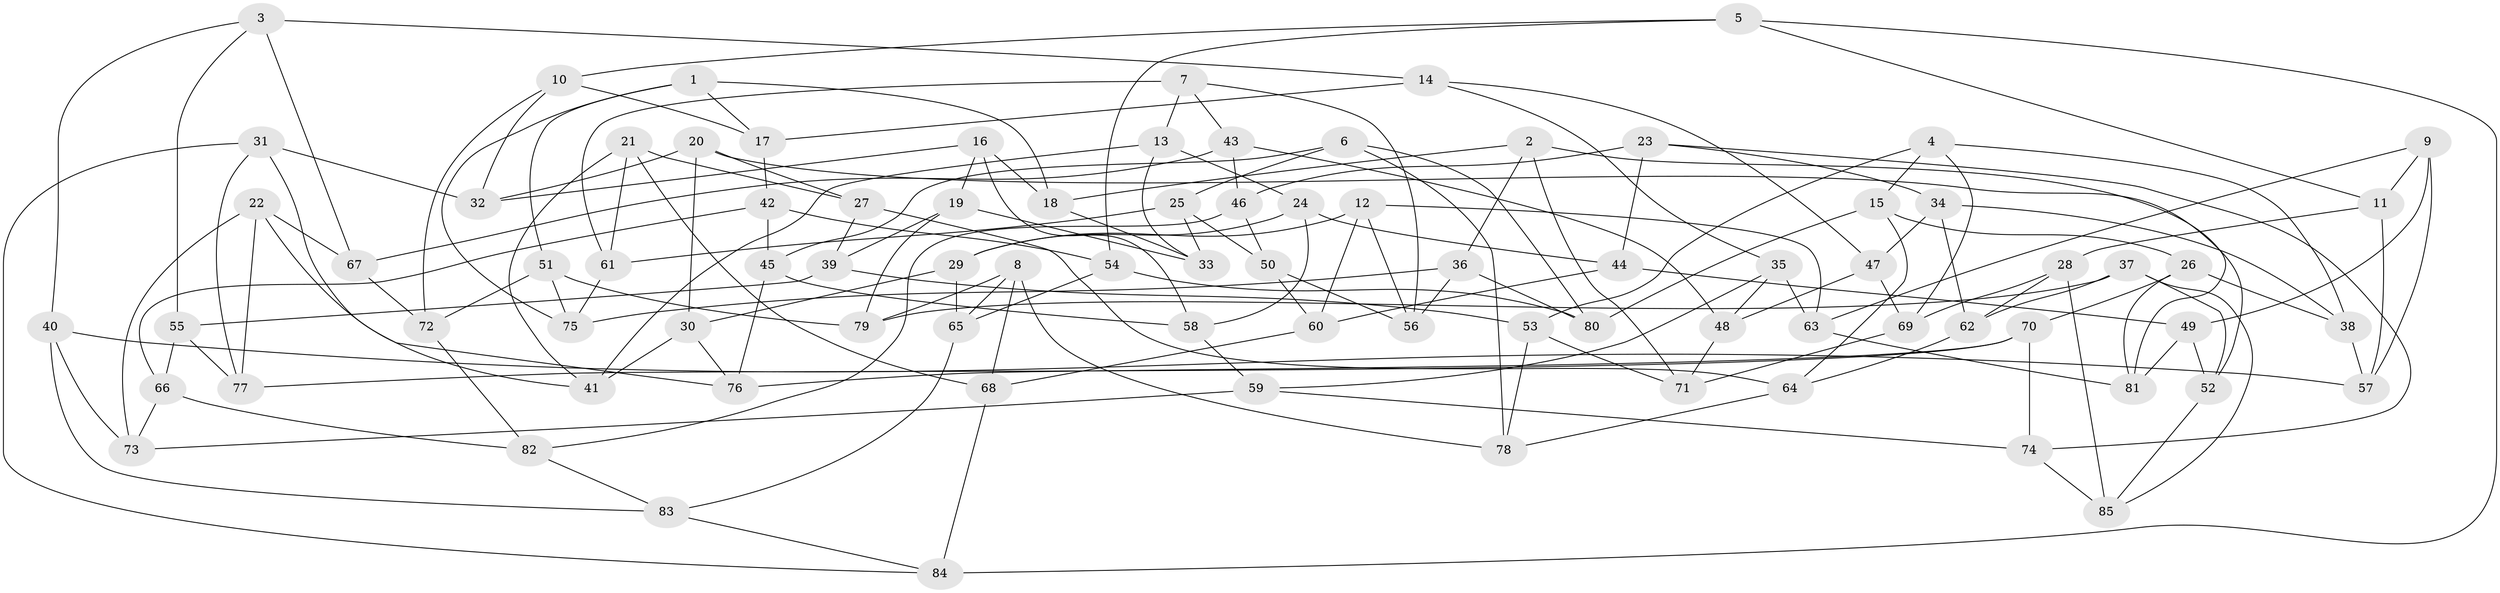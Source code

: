 // Generated by graph-tools (version 1.1) at 2025/03/03/09/25 03:03:06]
// undirected, 85 vertices, 170 edges
graph export_dot {
graph [start="1"]
  node [color=gray90,style=filled];
  1;
  2;
  3;
  4;
  5;
  6;
  7;
  8;
  9;
  10;
  11;
  12;
  13;
  14;
  15;
  16;
  17;
  18;
  19;
  20;
  21;
  22;
  23;
  24;
  25;
  26;
  27;
  28;
  29;
  30;
  31;
  32;
  33;
  34;
  35;
  36;
  37;
  38;
  39;
  40;
  41;
  42;
  43;
  44;
  45;
  46;
  47;
  48;
  49;
  50;
  51;
  52;
  53;
  54;
  55;
  56;
  57;
  58;
  59;
  60;
  61;
  62;
  63;
  64;
  65;
  66;
  67;
  68;
  69;
  70;
  71;
  72;
  73;
  74;
  75;
  76;
  77;
  78;
  79;
  80;
  81;
  82;
  83;
  84;
  85;
  1 -- 51;
  1 -- 18;
  1 -- 17;
  1 -- 75;
  2 -- 36;
  2 -- 81;
  2 -- 71;
  2 -- 18;
  3 -- 40;
  3 -- 14;
  3 -- 55;
  3 -- 67;
  4 -- 15;
  4 -- 69;
  4 -- 38;
  4 -- 53;
  5 -- 84;
  5 -- 10;
  5 -- 11;
  5 -- 54;
  6 -- 25;
  6 -- 78;
  6 -- 80;
  6 -- 45;
  7 -- 56;
  7 -- 13;
  7 -- 43;
  7 -- 61;
  8 -- 78;
  8 -- 68;
  8 -- 79;
  8 -- 65;
  9 -- 49;
  9 -- 63;
  9 -- 57;
  9 -- 11;
  10 -- 32;
  10 -- 17;
  10 -- 72;
  11 -- 28;
  11 -- 57;
  12 -- 56;
  12 -- 63;
  12 -- 60;
  12 -- 29;
  13 -- 33;
  13 -- 41;
  13 -- 24;
  14 -- 47;
  14 -- 35;
  14 -- 17;
  15 -- 26;
  15 -- 64;
  15 -- 80;
  16 -- 32;
  16 -- 18;
  16 -- 58;
  16 -- 19;
  17 -- 42;
  18 -- 33;
  19 -- 33;
  19 -- 39;
  19 -- 79;
  20 -- 52;
  20 -- 32;
  20 -- 27;
  20 -- 30;
  21 -- 27;
  21 -- 61;
  21 -- 41;
  21 -- 68;
  22 -- 73;
  22 -- 67;
  22 -- 77;
  22 -- 76;
  23 -- 74;
  23 -- 46;
  23 -- 44;
  23 -- 34;
  24 -- 29;
  24 -- 44;
  24 -- 58;
  25 -- 61;
  25 -- 33;
  25 -- 50;
  26 -- 81;
  26 -- 70;
  26 -- 38;
  27 -- 64;
  27 -- 39;
  28 -- 69;
  28 -- 62;
  28 -- 85;
  29 -- 65;
  29 -- 30;
  30 -- 41;
  30 -- 76;
  31 -- 41;
  31 -- 84;
  31 -- 77;
  31 -- 32;
  34 -- 62;
  34 -- 47;
  34 -- 38;
  35 -- 63;
  35 -- 48;
  35 -- 59;
  36 -- 56;
  36 -- 80;
  36 -- 75;
  37 -- 85;
  37 -- 52;
  37 -- 62;
  37 -- 79;
  38 -- 57;
  39 -- 55;
  39 -- 53;
  40 -- 83;
  40 -- 57;
  40 -- 73;
  42 -- 54;
  42 -- 45;
  42 -- 66;
  43 -- 46;
  43 -- 67;
  43 -- 48;
  44 -- 60;
  44 -- 49;
  45 -- 58;
  45 -- 76;
  46 -- 82;
  46 -- 50;
  47 -- 48;
  47 -- 69;
  48 -- 71;
  49 -- 52;
  49 -- 81;
  50 -- 56;
  50 -- 60;
  51 -- 72;
  51 -- 79;
  51 -- 75;
  52 -- 85;
  53 -- 71;
  53 -- 78;
  54 -- 65;
  54 -- 80;
  55 -- 77;
  55 -- 66;
  58 -- 59;
  59 -- 74;
  59 -- 73;
  60 -- 68;
  61 -- 75;
  62 -- 64;
  63 -- 81;
  64 -- 78;
  65 -- 83;
  66 -- 73;
  66 -- 82;
  67 -- 72;
  68 -- 84;
  69 -- 71;
  70 -- 74;
  70 -- 77;
  70 -- 76;
  72 -- 82;
  74 -- 85;
  82 -- 83;
  83 -- 84;
}
